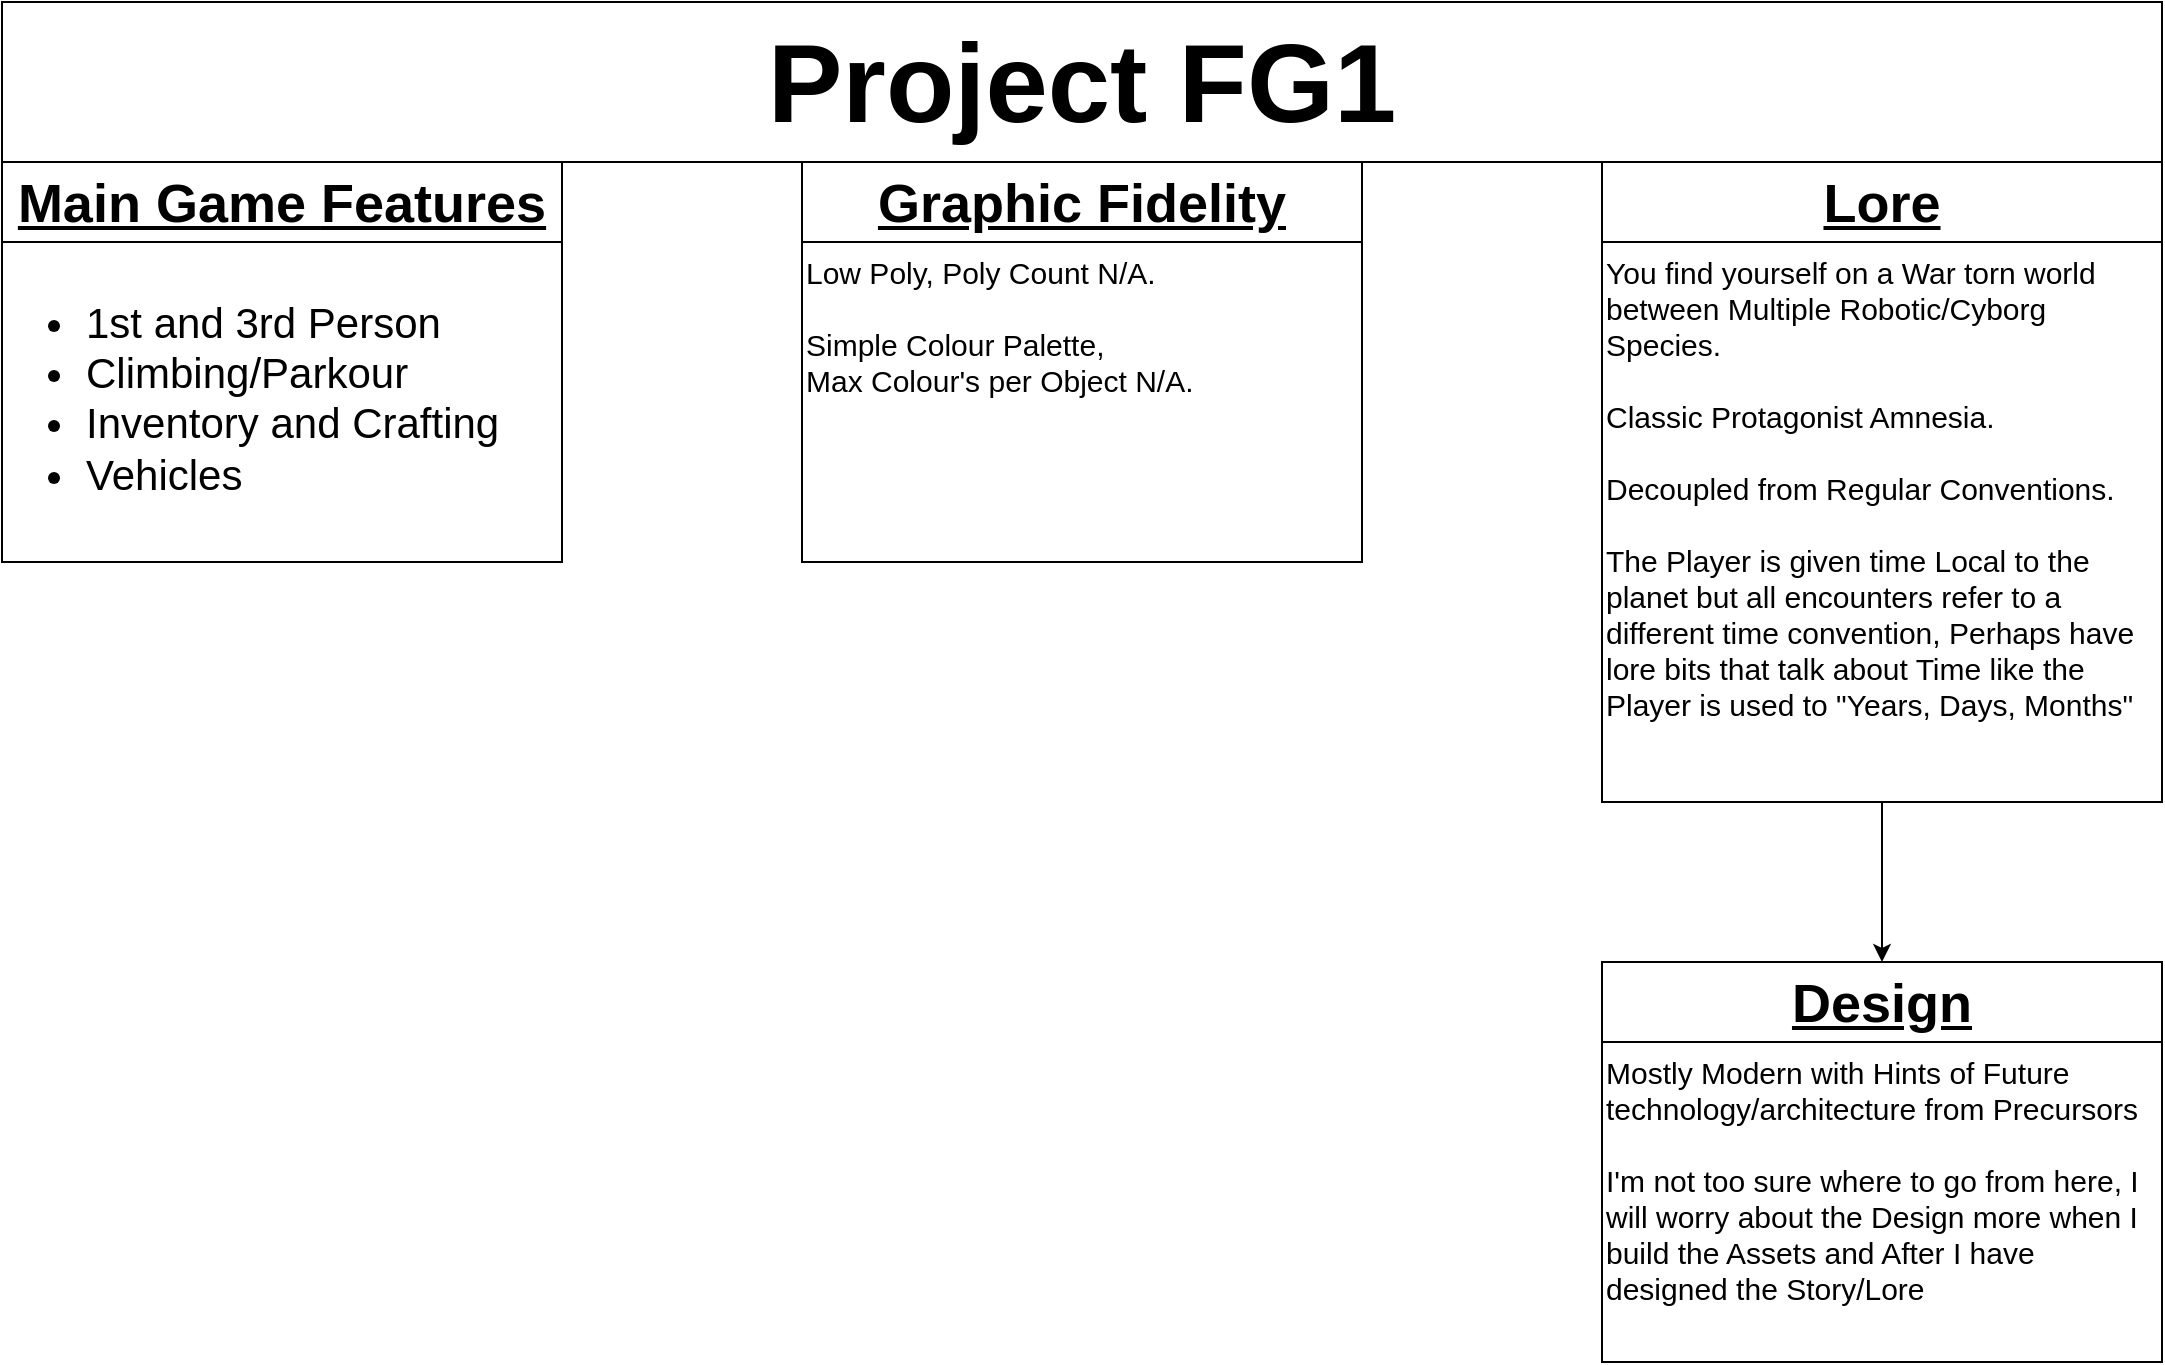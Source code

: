 <mxfile version="20.0.4" type="github" pages="2">
  <diagram id="-oCOMcQ30E3FEB3OWvga" name="Main Info">
    <mxGraphModel dx="1381" dy="837" grid="1" gridSize="10" guides="1" tooltips="1" connect="1" arrows="1" fold="1" page="1" pageScale="1" pageWidth="1169" pageHeight="827" math="0" shadow="0">
      <root>
        <mxCell id="0" />
        <mxCell id="1" parent="0" />
        <mxCell id="SXhXEY8Pxpm4SsG_V0A8-14" value="&lt;ul style=&quot;font-size: 21px;&quot;&gt;&lt;li style=&quot;font-size: 21px;&quot;&gt;1st and 3rd Person&lt;/li&gt;&lt;li style=&quot;font-size: 21px;&quot;&gt;Climbing/Parkour&lt;/li&gt;&lt;li style=&quot;font-size: 21px;&quot;&gt;Inventory and Crafting&lt;/li&gt;&lt;li style=&quot;font-size: 21px;&quot;&gt;Vehicles&lt;/li&gt;&lt;/ul&gt;" style="rounded=0;whiteSpace=wrap;html=1;fontSize=21;align=left;verticalAlign=top;" parent="1" vertex="1">
          <mxGeometry x="40" y="120" width="280" height="160" as="geometry" />
        </mxCell>
        <mxCell id="SXhXEY8Pxpm4SsG_V0A8-13" value="&lt;span style=&quot;font-size: 56px;&quot;&gt;Project FG1&lt;/span&gt;" style="rounded=0;whiteSpace=wrap;html=1;fontSize=27;fontStyle=1;verticalAlign=top;" parent="1" vertex="1">
          <mxGeometry x="40" width="1080" height="80" as="geometry" />
        </mxCell>
        <mxCell id="SXhXEY8Pxpm4SsG_V0A8-12" value="&lt;span style=&quot;font-size: 27px; font-weight: 700; background-color: initial; text-decoration-line: underline;&quot;&gt;Main Game&amp;nbsp;&lt;/span&gt;&lt;span style=&quot;font-size: 27px; font-weight: 700; background-color: initial; text-decoration-line: underline;&quot;&gt;Features&lt;/span&gt;" style="rounded=0;whiteSpace=wrap;html=1;fontSize=29;" parent="1" vertex="1">
          <mxGeometry x="40" y="80" width="280" height="40" as="geometry" />
        </mxCell>
        <mxCell id="SXhXEY8Pxpm4SsG_V0A8-16" value="&lt;span style=&quot;font-size: 27px; font-weight: 700; text-decoration-line: underline;&quot;&gt;Graphic Fidelity&lt;/span&gt;" style="rounded=0;whiteSpace=wrap;html=1;fontSize=29;" parent="1" vertex="1">
          <mxGeometry x="440" y="80" width="280" height="40" as="geometry" />
        </mxCell>
        <mxCell id="SXhXEY8Pxpm4SsG_V0A8-23" value="&lt;span style=&quot;font-size: 27px; font-weight: 700; text-decoration-line: underline;&quot;&gt;Design&lt;/span&gt;" style="rounded=0;whiteSpace=wrap;html=1;fontSize=29;" parent="1" vertex="1">
          <mxGeometry x="840" y="480" width="280" height="40" as="geometry" />
        </mxCell>
        <mxCell id="SXhXEY8Pxpm4SsG_V0A8-29" value="&lt;span style=&quot;background-color: initial; font-size: 15px;&quot;&gt;Low Poly, Poly Count N/A.&lt;br style=&quot;font-size: 15px;&quot;&gt;&lt;/span&gt;&lt;br style=&quot;font-size: 15px;&quot;&gt;&lt;span style=&quot;background-color: initial; font-size: 15px;&quot;&gt;Simple Colour Palette, &lt;br&gt;Max Colour&#39;s per Object N/A.&lt;/span&gt;" style="rounded=0;whiteSpace=wrap;html=1;fontSize=15;align=left;verticalAlign=top;" parent="1" vertex="1">
          <mxGeometry x="440" y="120" width="280" height="160" as="geometry" />
        </mxCell>
        <mxCell id="SXhXEY8Pxpm4SsG_V0A8-30" value="Mostly Modern with Hints of Future technology/architecture from Precursors&lt;br&gt;&lt;br&gt;I&#39;m not too sure where to go from here, I will worry about the Design more when I build the Assets and After I have designed the Story/Lore" style="rounded=0;whiteSpace=wrap;html=1;fontSize=15;align=left;verticalAlign=top;" parent="1" vertex="1">
          <mxGeometry x="840" y="520" width="280" height="160" as="geometry" />
        </mxCell>
        <mxCell id="WTTrBmFcZVT1cNoipJBk-1" value="&lt;span style=&quot;font-size: 27px; font-weight: 700; text-decoration-line: underline;&quot;&gt;Lore&lt;/span&gt;" style="rounded=0;whiteSpace=wrap;html=1;fontSize=29;" vertex="1" parent="1">
          <mxGeometry x="840" y="80" width="280" height="40" as="geometry" />
        </mxCell>
        <mxCell id="WTTrBmFcZVT1cNoipJBk-3" style="edgeStyle=orthogonalEdgeStyle;rounded=0;orthogonalLoop=1;jettySize=auto;html=1;exitX=0.5;exitY=1;exitDx=0;exitDy=0;entryX=0.5;entryY=0;entryDx=0;entryDy=0;fontSize=15;" edge="1" parent="1" source="WTTrBmFcZVT1cNoipJBk-2" target="SXhXEY8Pxpm4SsG_V0A8-23">
          <mxGeometry relative="1" as="geometry" />
        </mxCell>
        <mxCell id="WTTrBmFcZVT1cNoipJBk-2" value="You find yourself on a War torn world between Multiple Robotic/Cyborg Species.&lt;br&gt;&lt;br&gt;Classic Protagonist Amnesia.&lt;br&gt;&lt;br&gt;Decoupled from Regular Conventions.&lt;br&gt;&lt;br&gt;The Player is given time Local to the planet but all encounters refer to a different time convention, Perhaps have lore bits that talk about Time like the Player is used to &quot;Years, Days, Months&quot;" style="rounded=0;whiteSpace=wrap;html=1;fontSize=15;align=left;verticalAlign=top;" vertex="1" parent="1">
          <mxGeometry x="840" y="120" width="280" height="280" as="geometry" />
        </mxCell>
      </root>
    </mxGraphModel>
  </diagram>
  <diagram id="vRhMuOtopT-bNtXbqueS" name="Mechanic 1">
    <mxGraphModel dx="1381" dy="803" grid="1" gridSize="10" guides="1" tooltips="1" connect="1" arrows="1" fold="1" page="1" pageScale="1" pageWidth="1169" pageHeight="827" math="0" shadow="0">
      <root>
        <mxCell id="0" />
        <mxCell id="1" parent="0" />
      </root>
    </mxGraphModel>
  </diagram>
</mxfile>
